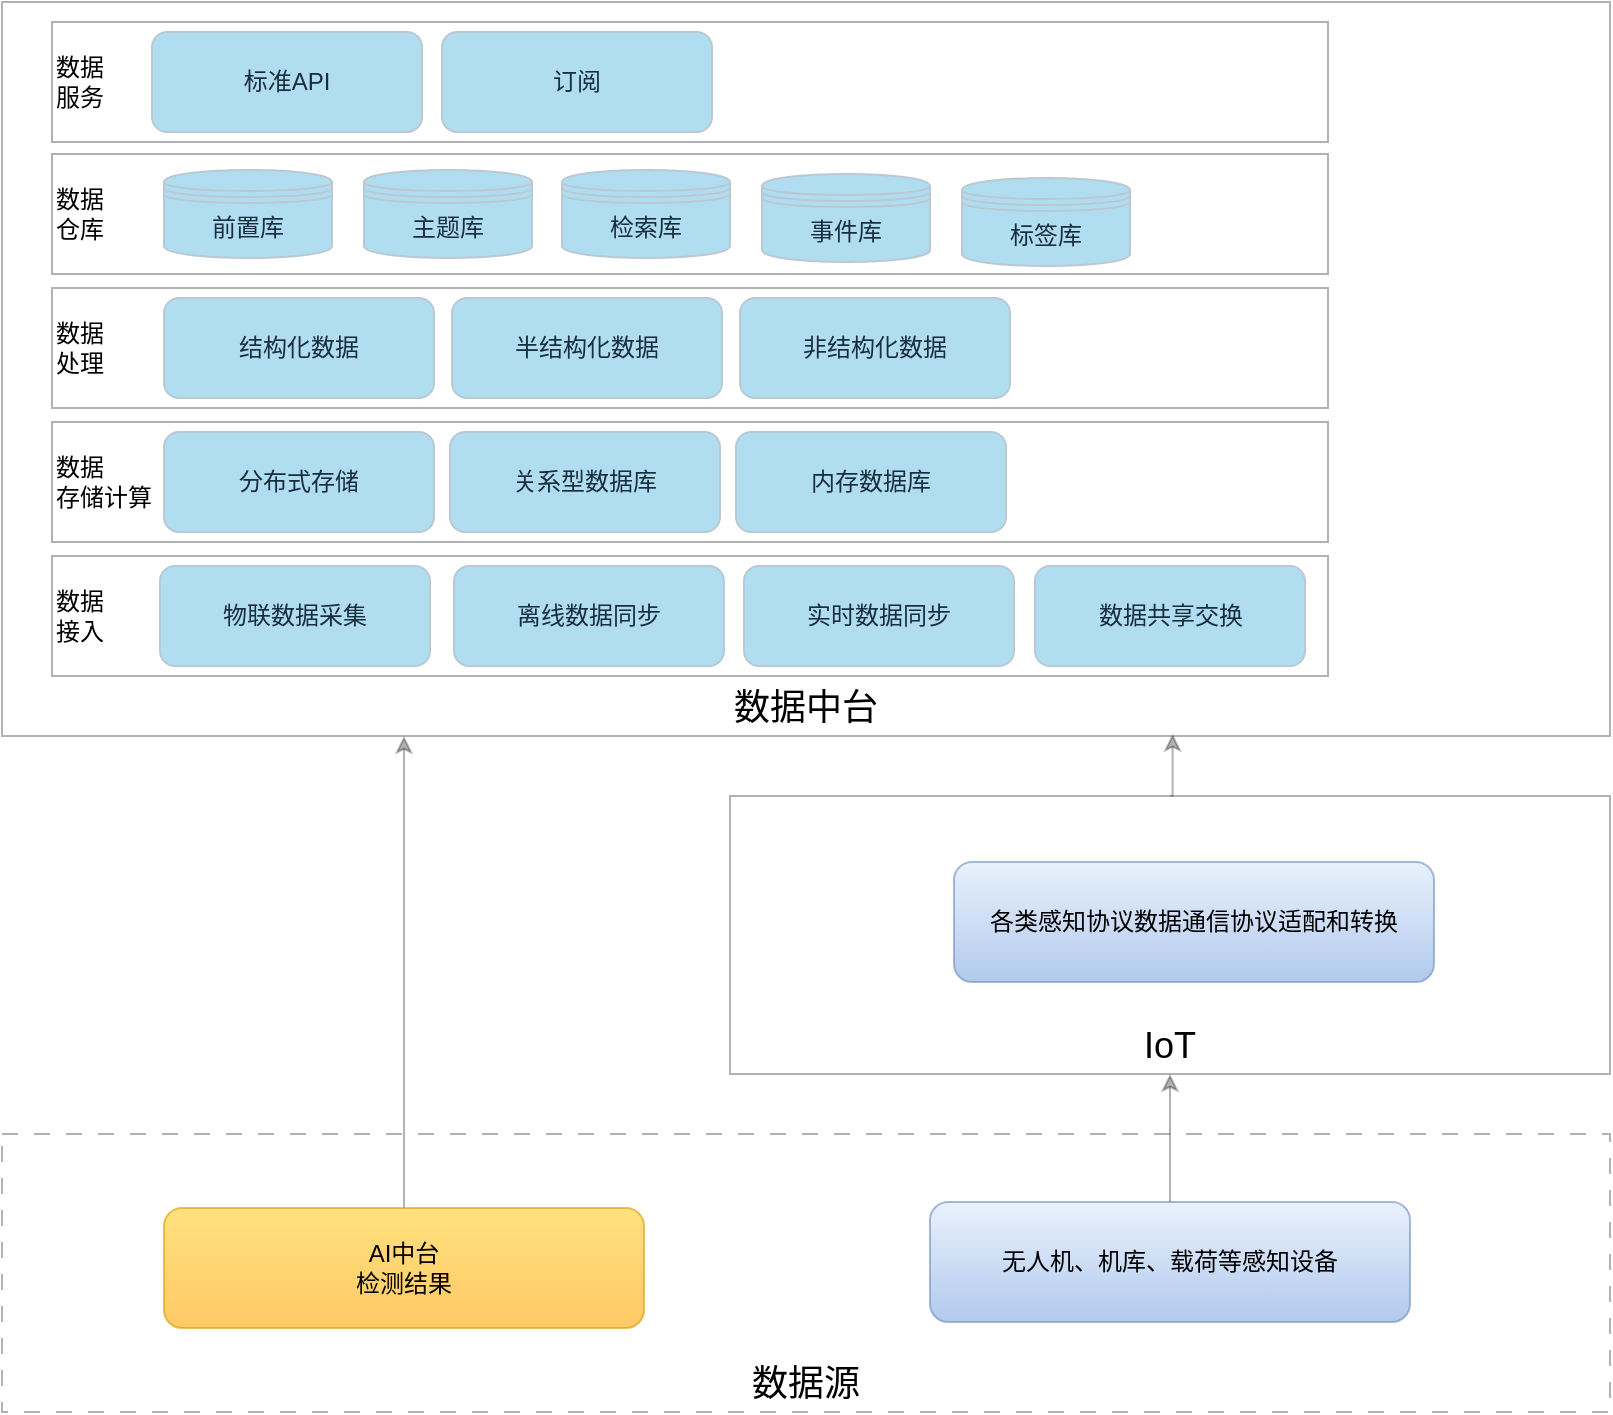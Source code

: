 <mxfile version="21.5.0" type="github">
  <diagram name="第 1 页" id="DyGkie6XZRxILUX4rRDa">
    <mxGraphModel dx="1834" dy="1188" grid="0" gridSize="10" guides="1" tooltips="1" connect="1" arrows="1" fold="1" page="0" pageScale="1" pageWidth="827" pageHeight="1169" math="0" shadow="0">
      <root>
        <mxCell id="0" />
        <mxCell id="1" parent="0" />
        <mxCell id="6SExhagwjq6Gu3xCyHyG-2" value="数据源" style="rounded=0;whiteSpace=wrap;html=1;opacity=30;verticalAlign=bottom;fontSize=18;dashed=1;dashPattern=8 8;" vertex="1" parent="1">
          <mxGeometry x="-16" y="547" width="804" height="139" as="geometry" />
        </mxCell>
        <mxCell id="6SExhagwjq6Gu3xCyHyG-9" style="edgeStyle=elbowEdgeStyle;rounded=0;orthogonalLoop=1;jettySize=auto;html=1;exitX=0.5;exitY=0;exitDx=0;exitDy=0;opacity=30;entryX=0.25;entryY=1;entryDx=0;entryDy=0;" edge="1" parent="1" source="6SExhagwjq6Gu3xCyHyG-3" target="6SExhagwjq6Gu3xCyHyG-6">
          <mxGeometry relative="1" as="geometry">
            <mxPoint x="184.796" y="278.02" as="targetPoint" />
          </mxGeometry>
        </mxCell>
        <mxCell id="6SExhagwjq6Gu3xCyHyG-3" value="AI中台&lt;br&gt;检测结果" style="rounded=1;whiteSpace=wrap;html=1;opacity=60;fillColor=#ffcd28;gradientColor=#ffa500;strokeColor=#d79b00;" vertex="1" parent="1">
          <mxGeometry x="65" y="584" width="240" height="60" as="geometry" />
        </mxCell>
        <mxCell id="6SExhagwjq6Gu3xCyHyG-4" value="无人机、机库、载荷等感知设备" style="rounded=1;whiteSpace=wrap;html=1;opacity=60;fillColor=#dae8fc;gradientColor=#7ea6e0;strokeColor=#6c8ebf;" vertex="1" parent="1">
          <mxGeometry x="448" y="581" width="240" height="60" as="geometry" />
        </mxCell>
        <mxCell id="6SExhagwjq6Gu3xCyHyG-10" style="edgeStyle=orthogonalEdgeStyle;rounded=0;orthogonalLoop=1;jettySize=auto;html=1;exitX=0.5;exitY=0;exitDx=0;exitDy=0;opacity=30;entryX=0.728;entryY=0.997;entryDx=0;entryDy=0;entryPerimeter=0;" edge="1" parent="1" source="6SExhagwjq6Gu3xCyHyG-5" target="6SExhagwjq6Gu3xCyHyG-6">
          <mxGeometry relative="1" as="geometry">
            <mxPoint x="568" y="351" as="targetPoint" />
          </mxGeometry>
        </mxCell>
        <mxCell id="6SExhagwjq6Gu3xCyHyG-5" value="IoT" style="rounded=0;whiteSpace=wrap;html=1;opacity=30;verticalAlign=bottom;fontSize=18;" vertex="1" parent="1">
          <mxGeometry x="348" y="378" width="440" height="139" as="geometry" />
        </mxCell>
        <mxCell id="6SExhagwjq6Gu3xCyHyG-6" value="数据中台" style="rounded=0;whiteSpace=wrap;html=1;opacity=30;verticalAlign=bottom;fontSize=18;" vertex="1" parent="1">
          <mxGeometry x="-16" y="-19" width="804" height="367" as="geometry" />
        </mxCell>
        <mxCell id="6SExhagwjq6Gu3xCyHyG-7" value="各类感知协议数据通信协议适配和转换" style="rounded=1;whiteSpace=wrap;html=1;opacity=60;fillColor=#dae8fc;gradientColor=#7ea6e0;strokeColor=#6c8ebf;" vertex="1" parent="1">
          <mxGeometry x="460" y="411" width="240" height="60" as="geometry" />
        </mxCell>
        <mxCell id="6SExhagwjq6Gu3xCyHyG-8" value="" style="endArrow=classic;html=1;rounded=0;exitX=0.5;exitY=0;exitDx=0;exitDy=0;entryX=0.5;entryY=1;entryDx=0;entryDy=0;opacity=30;" edge="1" parent="1" source="6SExhagwjq6Gu3xCyHyG-4" target="6SExhagwjq6Gu3xCyHyG-5">
          <mxGeometry width="50" height="50" relative="1" as="geometry">
            <mxPoint x="553" y="569" as="sourcePoint" />
            <mxPoint x="603" y="519" as="targetPoint" />
          </mxGeometry>
        </mxCell>
        <mxCell id="6SExhagwjq6Gu3xCyHyG-15" value="数据&lt;br&gt;接入" style="rounded=0;whiteSpace=wrap;html=1;opacity=30;align=left;" vertex="1" parent="1">
          <mxGeometry x="9" y="258" width="638" height="60" as="geometry" />
        </mxCell>
        <mxCell id="6SExhagwjq6Gu3xCyHyG-16" value="物联数据采集" style="rounded=1;whiteSpace=wrap;html=1;strokeColor=#BAC8D3;fontColor=#182E3E;fillColor=#B1DDF0;" vertex="1" parent="1">
          <mxGeometry x="63" y="263" width="135" height="50" as="geometry" />
        </mxCell>
        <mxCell id="6SExhagwjq6Gu3xCyHyG-17" value="离线数据同步" style="rounded=1;whiteSpace=wrap;html=1;strokeColor=#BAC8D3;fontColor=#182E3E;fillColor=#B1DDF0;" vertex="1" parent="1">
          <mxGeometry x="210" y="263" width="135" height="50" as="geometry" />
        </mxCell>
        <mxCell id="6SExhagwjq6Gu3xCyHyG-18" value="实时数据同步" style="rounded=1;whiteSpace=wrap;html=1;strokeColor=#BAC8D3;fontColor=#182E3E;fillColor=#B1DDF0;" vertex="1" parent="1">
          <mxGeometry x="355" y="263" width="135" height="50" as="geometry" />
        </mxCell>
        <mxCell id="6SExhagwjq6Gu3xCyHyG-19" value="数据共享交换" style="rounded=1;whiteSpace=wrap;html=1;strokeColor=#BAC8D3;fontColor=#182E3E;fillColor=#B1DDF0;" vertex="1" parent="1">
          <mxGeometry x="500.5" y="263" width="135" height="50" as="geometry" />
        </mxCell>
        <mxCell id="6SExhagwjq6Gu3xCyHyG-20" value="数据&lt;br&gt;存储计算" style="rounded=0;whiteSpace=wrap;html=1;opacity=30;align=left;" vertex="1" parent="1">
          <mxGeometry x="9" y="191" width="638" height="60" as="geometry" />
        </mxCell>
        <mxCell id="6SExhagwjq6Gu3xCyHyG-22" value="分布式存储" style="rounded=1;whiteSpace=wrap;html=1;strokeColor=#BAC8D3;fontColor=#182E3E;fillColor=#B1DDF0;" vertex="1" parent="1">
          <mxGeometry x="65" y="196" width="135" height="50" as="geometry" />
        </mxCell>
        <mxCell id="6SExhagwjq6Gu3xCyHyG-23" value="关系型数据库" style="rounded=1;whiteSpace=wrap;html=1;strokeColor=#BAC8D3;fontColor=#182E3E;fillColor=#B1DDF0;" vertex="1" parent="1">
          <mxGeometry x="208" y="196" width="135" height="50" as="geometry" />
        </mxCell>
        <mxCell id="6SExhagwjq6Gu3xCyHyG-24" value="内存数据库" style="rounded=1;whiteSpace=wrap;html=1;strokeColor=#BAC8D3;fontColor=#182E3E;fillColor=#B1DDF0;" vertex="1" parent="1">
          <mxGeometry x="351" y="196" width="135" height="50" as="geometry" />
        </mxCell>
        <mxCell id="6SExhagwjq6Gu3xCyHyG-25" value="数据&lt;br&gt;处理" style="rounded=0;whiteSpace=wrap;html=1;opacity=30;align=left;" vertex="1" parent="1">
          <mxGeometry x="9" y="124" width="638" height="60" as="geometry" />
        </mxCell>
        <mxCell id="6SExhagwjq6Gu3xCyHyG-26" value="结构化数据" style="rounded=1;whiteSpace=wrap;html=1;strokeColor=#BAC8D3;fontColor=#182E3E;fillColor=#B1DDF0;" vertex="1" parent="1">
          <mxGeometry x="65" y="129" width="135" height="50" as="geometry" />
        </mxCell>
        <mxCell id="6SExhagwjq6Gu3xCyHyG-27" value="半结构化数据" style="rounded=1;whiteSpace=wrap;html=1;strokeColor=#BAC8D3;fontColor=#182E3E;fillColor=#B1DDF0;" vertex="1" parent="1">
          <mxGeometry x="209" y="129" width="135" height="50" as="geometry" />
        </mxCell>
        <mxCell id="6SExhagwjq6Gu3xCyHyG-28" value="非结构化数据" style="rounded=1;whiteSpace=wrap;html=1;strokeColor=#BAC8D3;fontColor=#182E3E;fillColor=#B1DDF0;" vertex="1" parent="1">
          <mxGeometry x="353" y="129" width="135" height="50" as="geometry" />
        </mxCell>
        <mxCell id="6SExhagwjq6Gu3xCyHyG-29" value="数据&lt;br&gt;仓库" style="rounded=0;whiteSpace=wrap;html=1;opacity=30;align=left;" vertex="1" parent="1">
          <mxGeometry x="9" y="57" width="638" height="60" as="geometry" />
        </mxCell>
        <mxCell id="6SExhagwjq6Gu3xCyHyG-30" value="前置库" style="shape=datastore;whiteSpace=wrap;html=1;rounded=1;strokeColor=#BAC8D3;fontColor=#182E3E;fillColor=#B1DDF0;" vertex="1" parent="1">
          <mxGeometry x="65" y="65" width="84" height="44" as="geometry" />
        </mxCell>
        <mxCell id="6SExhagwjq6Gu3xCyHyG-31" value="主题库" style="shape=datastore;whiteSpace=wrap;html=1;rounded=1;strokeColor=#BAC8D3;fontColor=#182E3E;fillColor=#B1DDF0;" vertex="1" parent="1">
          <mxGeometry x="165" y="65" width="84" height="44" as="geometry" />
        </mxCell>
        <mxCell id="6SExhagwjq6Gu3xCyHyG-32" value="检索库" style="shape=datastore;whiteSpace=wrap;html=1;rounded=1;strokeColor=#BAC8D3;fontColor=#182E3E;fillColor=#B1DDF0;" vertex="1" parent="1">
          <mxGeometry x="264" y="65" width="84" height="44" as="geometry" />
        </mxCell>
        <mxCell id="6SExhagwjq6Gu3xCyHyG-33" value="事件库" style="shape=datastore;whiteSpace=wrap;html=1;rounded=1;strokeColor=#BAC8D3;fontColor=#182E3E;fillColor=#B1DDF0;" vertex="1" parent="1">
          <mxGeometry x="364" y="67" width="84" height="44" as="geometry" />
        </mxCell>
        <mxCell id="6SExhagwjq6Gu3xCyHyG-34" value="数据&lt;br&gt;服务" style="rounded=0;whiteSpace=wrap;html=1;opacity=30;align=left;" vertex="1" parent="1">
          <mxGeometry x="9" y="-9" width="638" height="60" as="geometry" />
        </mxCell>
        <mxCell id="6SExhagwjq6Gu3xCyHyG-35" value="标准API" style="rounded=1;whiteSpace=wrap;html=1;strokeColor=#BAC8D3;fontColor=#182E3E;fillColor=#B1DDF0;" vertex="1" parent="1">
          <mxGeometry x="59" y="-4" width="135" height="50" as="geometry" />
        </mxCell>
        <mxCell id="6SExhagwjq6Gu3xCyHyG-36" value="订阅" style="rounded=1;whiteSpace=wrap;html=1;strokeColor=#BAC8D3;fontColor=#182E3E;fillColor=#B1DDF0;" vertex="1" parent="1">
          <mxGeometry x="204" y="-4" width="135" height="50" as="geometry" />
        </mxCell>
        <mxCell id="6SExhagwjq6Gu3xCyHyG-37" value="标签库" style="shape=datastore;whiteSpace=wrap;html=1;rounded=1;strokeColor=#BAC8D3;fontColor=#182E3E;fillColor=#B1DDF0;" vertex="1" parent="1">
          <mxGeometry x="464" y="69" width="84" height="44" as="geometry" />
        </mxCell>
      </root>
    </mxGraphModel>
  </diagram>
</mxfile>
